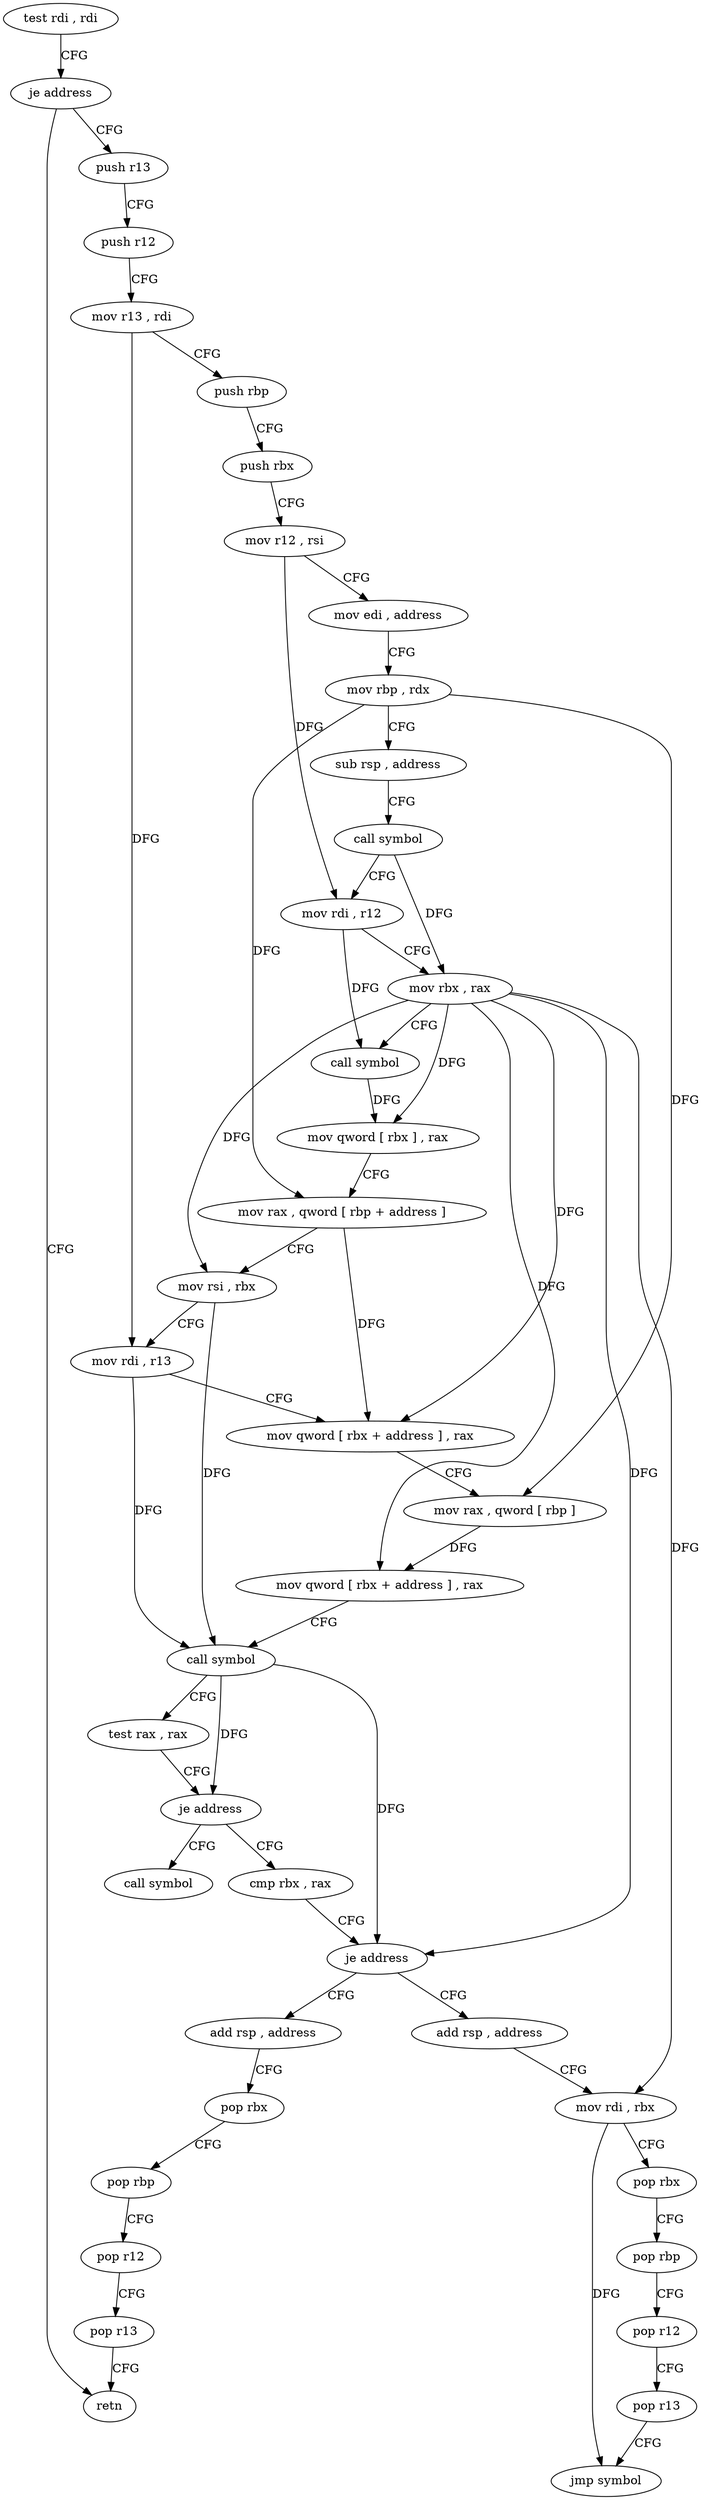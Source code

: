 digraph "func" {
"171104" [label = "test rdi , rdi" ]
"171107" [label = "je address" ]
"171226" [label = "retn" ]
"171109" [label = "push r13" ]
"171111" [label = "push r12" ]
"171113" [label = "mov r13 , rdi" ]
"171116" [label = "push rbp" ]
"171117" [label = "push rbx" ]
"171118" [label = "mov r12 , rsi" ]
"171121" [label = "mov edi , address" ]
"171126" [label = "mov rbp , rdx" ]
"171129" [label = "sub rsp , address" ]
"171133" [label = "call symbol" ]
"171138" [label = "mov rdi , r12" ]
"171141" [label = "mov rbx , rax" ]
"171144" [label = "call symbol" ]
"171149" [label = "mov qword [ rbx ] , rax" ]
"171152" [label = "mov rax , qword [ rbp + address ]" ]
"171156" [label = "mov rsi , rbx" ]
"171159" [label = "mov rdi , r13" ]
"171162" [label = "mov qword [ rbx + address ] , rax" ]
"171166" [label = "mov rax , qword [ rbp ]" ]
"171170" [label = "mov qword [ rbx + address ] , rax" ]
"171174" [label = "call symbol" ]
"171179" [label = "test rax , rax" ]
"171182" [label = "je address" ]
"171228" [label = "call symbol" ]
"171184" [label = "cmp rbx , rax" ]
"171187" [label = "je address" ]
"171216" [label = "add rsp , address" ]
"171189" [label = "add rsp , address" ]
"171220" [label = "pop rbx" ]
"171221" [label = "pop rbp" ]
"171222" [label = "pop r12" ]
"171224" [label = "pop r13" ]
"171193" [label = "mov rdi , rbx" ]
"171196" [label = "pop rbx" ]
"171197" [label = "pop rbp" ]
"171198" [label = "pop r12" ]
"171200" [label = "pop r13" ]
"171202" [label = "jmp symbol" ]
"171104" -> "171107" [ label = "CFG" ]
"171107" -> "171226" [ label = "CFG" ]
"171107" -> "171109" [ label = "CFG" ]
"171109" -> "171111" [ label = "CFG" ]
"171111" -> "171113" [ label = "CFG" ]
"171113" -> "171116" [ label = "CFG" ]
"171113" -> "171159" [ label = "DFG" ]
"171116" -> "171117" [ label = "CFG" ]
"171117" -> "171118" [ label = "CFG" ]
"171118" -> "171121" [ label = "CFG" ]
"171118" -> "171138" [ label = "DFG" ]
"171121" -> "171126" [ label = "CFG" ]
"171126" -> "171129" [ label = "CFG" ]
"171126" -> "171152" [ label = "DFG" ]
"171126" -> "171166" [ label = "DFG" ]
"171129" -> "171133" [ label = "CFG" ]
"171133" -> "171138" [ label = "CFG" ]
"171133" -> "171141" [ label = "DFG" ]
"171138" -> "171141" [ label = "CFG" ]
"171138" -> "171144" [ label = "DFG" ]
"171141" -> "171144" [ label = "CFG" ]
"171141" -> "171149" [ label = "DFG" ]
"171141" -> "171156" [ label = "DFG" ]
"171141" -> "171162" [ label = "DFG" ]
"171141" -> "171170" [ label = "DFG" ]
"171141" -> "171187" [ label = "DFG" ]
"171141" -> "171193" [ label = "DFG" ]
"171144" -> "171149" [ label = "DFG" ]
"171149" -> "171152" [ label = "CFG" ]
"171152" -> "171156" [ label = "CFG" ]
"171152" -> "171162" [ label = "DFG" ]
"171156" -> "171159" [ label = "CFG" ]
"171156" -> "171174" [ label = "DFG" ]
"171159" -> "171162" [ label = "CFG" ]
"171159" -> "171174" [ label = "DFG" ]
"171162" -> "171166" [ label = "CFG" ]
"171166" -> "171170" [ label = "DFG" ]
"171170" -> "171174" [ label = "CFG" ]
"171174" -> "171179" [ label = "CFG" ]
"171174" -> "171182" [ label = "DFG" ]
"171174" -> "171187" [ label = "DFG" ]
"171179" -> "171182" [ label = "CFG" ]
"171182" -> "171228" [ label = "CFG" ]
"171182" -> "171184" [ label = "CFG" ]
"171184" -> "171187" [ label = "CFG" ]
"171187" -> "171216" [ label = "CFG" ]
"171187" -> "171189" [ label = "CFG" ]
"171216" -> "171220" [ label = "CFG" ]
"171189" -> "171193" [ label = "CFG" ]
"171220" -> "171221" [ label = "CFG" ]
"171221" -> "171222" [ label = "CFG" ]
"171222" -> "171224" [ label = "CFG" ]
"171224" -> "171226" [ label = "CFG" ]
"171193" -> "171196" [ label = "CFG" ]
"171193" -> "171202" [ label = "DFG" ]
"171196" -> "171197" [ label = "CFG" ]
"171197" -> "171198" [ label = "CFG" ]
"171198" -> "171200" [ label = "CFG" ]
"171200" -> "171202" [ label = "CFG" ]
}
